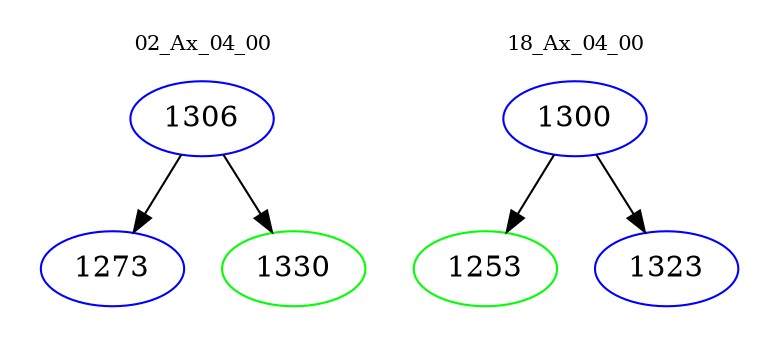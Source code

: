 digraph{
subgraph cluster_0 {
color = white
label = "02_Ax_04_00";
fontsize=10;
T0_1306 [label="1306", color="blue"]
T0_1306 -> T0_1273 [color="black"]
T0_1273 [label="1273", color="blue"]
T0_1306 -> T0_1330 [color="black"]
T0_1330 [label="1330", color="green"]
}
subgraph cluster_1 {
color = white
label = "18_Ax_04_00";
fontsize=10;
T1_1300 [label="1300", color="blue"]
T1_1300 -> T1_1253 [color="black"]
T1_1253 [label="1253", color="green"]
T1_1300 -> T1_1323 [color="black"]
T1_1323 [label="1323", color="blue"]
}
}
